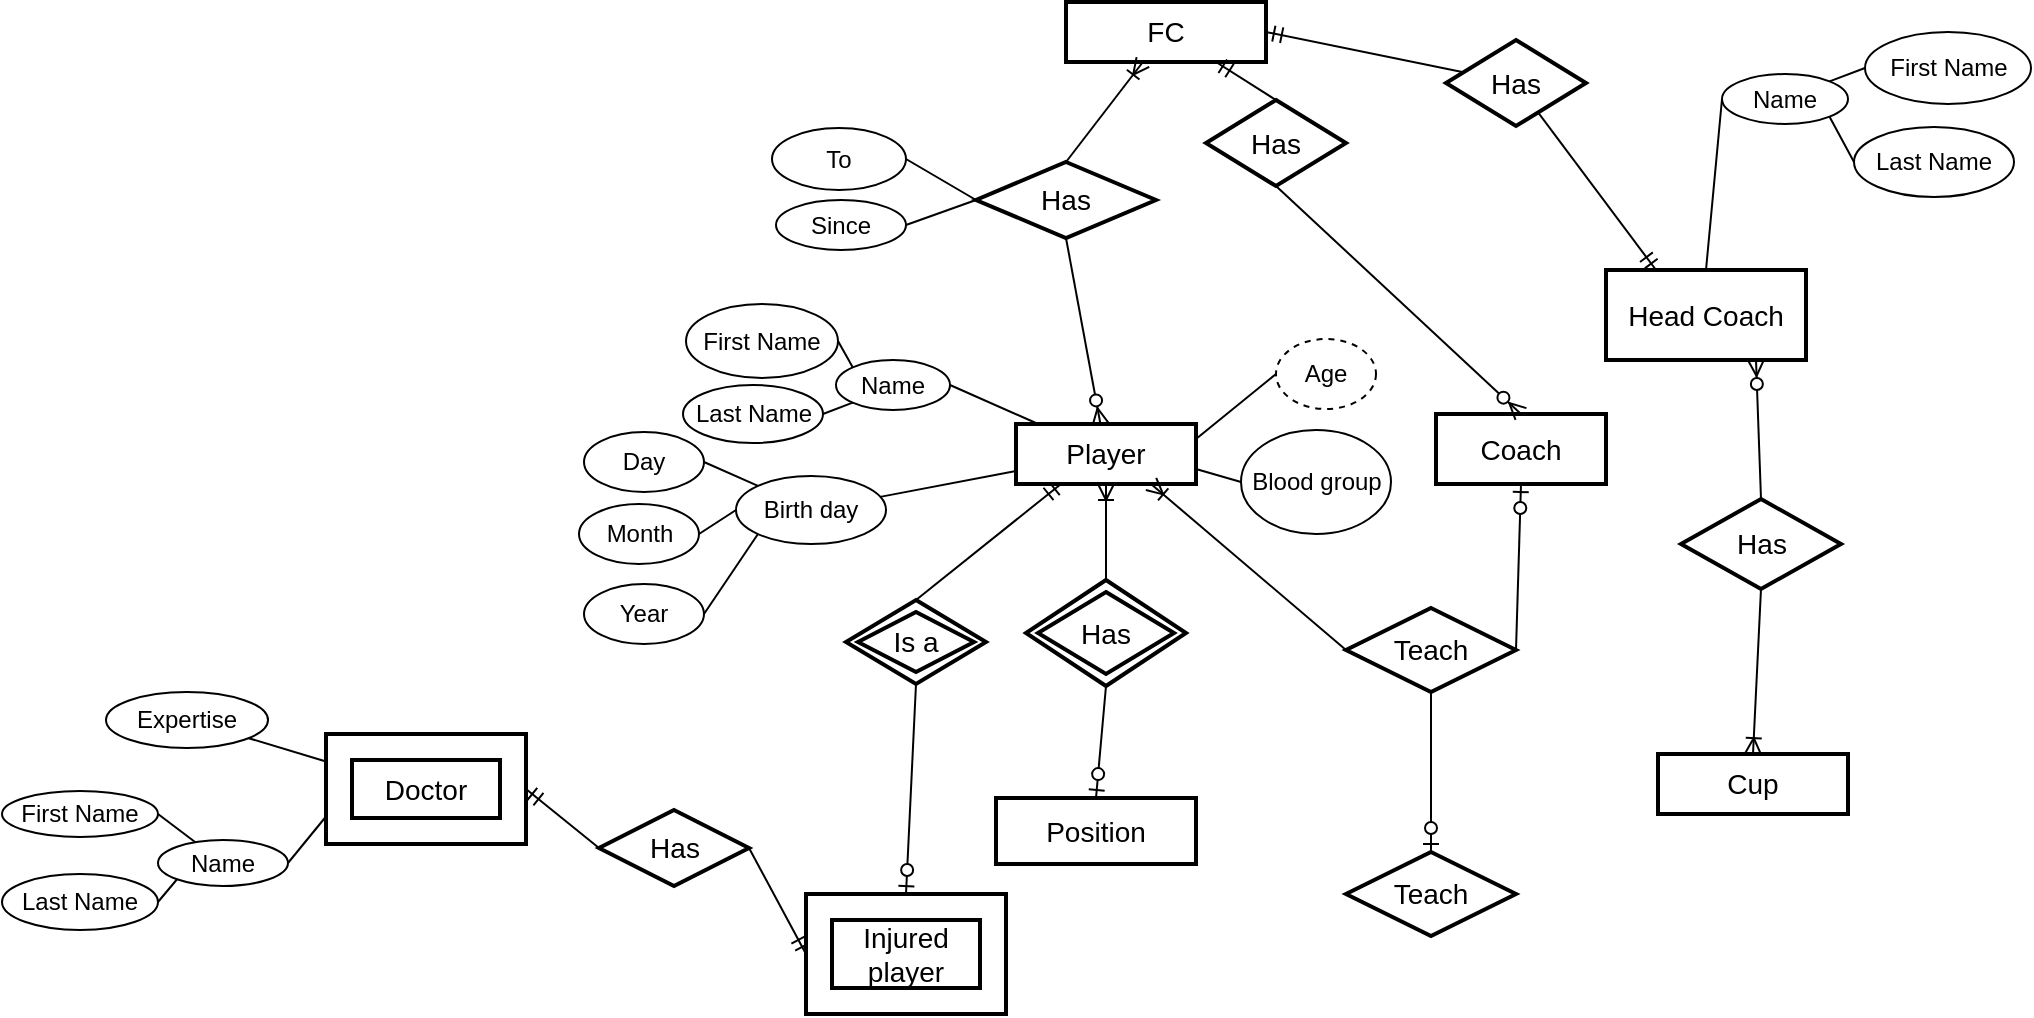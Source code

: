 <mxfile version="10.4.6" type="github"><diagram name="Page-1" id="e56a1550-8fbb-45ad-956c-1786394a9013"><mxGraphModel dx="2288" dy="627" grid="1" gridSize="10" guides="1" tooltips="1" connect="1" arrows="1" fold="1" page="1" pageScale="1" pageWidth="1100" pageHeight="850" background="#ffffff" math="0" shadow="0"><root><mxCell id="0"/><mxCell id="1" parent="0"/><mxCell id="apq4QGrBXz5iYKbzIYqq-2" value="FC" style="strokeWidth=2;whiteSpace=wrap;html=1;align=center;fontSize=14;" parent="1" vertex="1"><mxGeometry x="460" y="89" width="100" height="30" as="geometry"/></mxCell><mxCell id="apq4QGrBXz5iYKbzIYqq-28" style="rounded=0;orthogonalLoop=1;jettySize=auto;html=1;entryX=1;entryY=0.5;entryDx=0;entryDy=0;endArrow=none;endFill=0;" parent="1" source="apq4QGrBXz5iYKbzIYqq-3" target="RYt1uZxcFI_-BedDhEhb-3" edge="1"><mxGeometry relative="1" as="geometry"><mxPoint x="575" y="315" as="targetPoint"/></mxGeometry></mxCell><mxCell id="apq4QGrBXz5iYKbzIYqq-36" style="rounded=0;orthogonalLoop=1;jettySize=auto;html=1;endArrow=none;endFill=0;" parent="1" source="apq4QGrBXz5iYKbzIYqq-3" target="RYt1uZxcFI_-BedDhEhb-1" edge="1"><mxGeometry relative="1" as="geometry"><mxPoint x="330" y="350" as="targetPoint"/></mxGeometry></mxCell><mxCell id="apq4QGrBXz5iYKbzIYqq-57" style="rounded=0;orthogonalLoop=1;jettySize=auto;html=1;exitX=1;exitY=0.75;exitDx=0;exitDy=0;entryX=0;entryY=0.5;entryDx=0;entryDy=0;endArrow=none;endFill=0;" parent="1" source="apq4QGrBXz5iYKbzIYqq-3" target="apq4QGrBXz5iYKbzIYqq-29" edge="1"><mxGeometry relative="1" as="geometry"/></mxCell><mxCell id="apq4QGrBXz5iYKbzIYqq-58" style="rounded=0;orthogonalLoop=1;jettySize=auto;html=1;exitX=1;exitY=0.25;exitDx=0;exitDy=0;entryX=0;entryY=0.5;entryDx=0;entryDy=0;endArrow=none;endFill=0;" parent="1" source="apq4QGrBXz5iYKbzIYqq-3" target="apq4QGrBXz5iYKbzIYqq-32" edge="1"><mxGeometry relative="1" as="geometry"/></mxCell><mxCell id="apq4QGrBXz5iYKbzIYqq-3" value="Player&lt;br&gt;" style="strokeWidth=2;whiteSpace=wrap;html=1;align=center;fontSize=14;" parent="1" vertex="1"><mxGeometry x="435" y="300" width="90" height="30" as="geometry"/></mxCell><mxCell id="apq4QGrBXz5iYKbzIYqq-10" style="rounded=0;orthogonalLoop=1;jettySize=auto;html=1;endArrow=ERzeroToMany;endFill=1;exitX=0.5;exitY=1;exitDx=0;exitDy=0;" parent="1" source="apq4QGrBXz5iYKbzIYqq-6" target="apq4QGrBXz5iYKbzIYqq-3" edge="1"><mxGeometry relative="1" as="geometry"/></mxCell><mxCell id="apq4QGrBXz5iYKbzIYqq-11" style="rounded=0;orthogonalLoop=1;jettySize=auto;html=1;endArrow=ERoneToMany;endFill=0;exitX=0.5;exitY=0;exitDx=0;exitDy=0;" parent="1" source="apq4QGrBXz5iYKbzIYqq-6" target="apq4QGrBXz5iYKbzIYqq-2" edge="1"><mxGeometry relative="1" as="geometry"/></mxCell><mxCell id="BGSauwcj2o7iFnSYqg16-22" style="rounded=0;orthogonalLoop=1;jettySize=auto;html=1;exitX=0;exitY=0.5;exitDx=0;exitDy=0;endArrow=none;endFill=0;entryX=1;entryY=0.5;entryDx=0;entryDy=0;" parent="1" source="apq4QGrBXz5iYKbzIYqq-6" target="BGSauwcj2o7iFnSYqg16-19" edge="1"><mxGeometry relative="1" as="geometry"><mxPoint x="320" y="128" as="targetPoint"/></mxGeometry></mxCell><mxCell id="BGSauwcj2o7iFnSYqg16-23" style="rounded=0;orthogonalLoop=1;jettySize=auto;html=1;exitX=0;exitY=0.5;exitDx=0;exitDy=0;entryX=1;entryY=0.5;entryDx=0;entryDy=0;endArrow=none;endFill=0;" parent="1" source="apq4QGrBXz5iYKbzIYqq-6" target="BGSauwcj2o7iFnSYqg16-18" edge="1"><mxGeometry relative="1" as="geometry"/></mxCell><mxCell id="apq4QGrBXz5iYKbzIYqq-6" value="Has" style="shape=rhombus;strokeWidth=2;fontSize=17;perimeter=rhombusPerimeter;whiteSpace=wrap;html=1;align=center;fontSize=14;" parent="1" vertex="1"><mxGeometry x="415" y="169" width="90" height="38" as="geometry"/></mxCell><mxCell id="apq4QGrBXz5iYKbzIYqq-14" style="edgeStyle=orthogonalEdgeStyle;rounded=0;orthogonalLoop=1;jettySize=auto;html=1;entryX=0.5;entryY=1;entryDx=0;entryDy=0;exitX=0.5;exitY=0;exitDx=0;exitDy=0;endArrow=ERoneToMany;endFill=0;" parent="1" source="BGSauwcj2o7iFnSYqg16-17" target="apq4QGrBXz5iYKbzIYqq-3" edge="1"><mxGeometry relative="1" as="geometry"><mxPoint x="480" y="375" as="sourcePoint"/></mxGeometry></mxCell><mxCell id="apq4QGrBXz5iYKbzIYqq-15" style="rounded=0;orthogonalLoop=1;jettySize=auto;html=1;entryX=0.5;entryY=0;entryDx=0;entryDy=0;exitX=0.5;exitY=1;exitDx=0;exitDy=0;endArrow=ERzeroToOne;endFill=1;" parent="1" source="BGSauwcj2o7iFnSYqg16-17" target="RYt1uZxcFI_-BedDhEhb-37" edge="1"><mxGeometry relative="1" as="geometry"><mxPoint x="480" y="440" as="sourcePoint"/><mxPoint x="480" y="490" as="targetPoint"/></mxGeometry></mxCell><mxCell id="apq4QGrBXz5iYKbzIYqq-26" style="rounded=0;orthogonalLoop=1;jettySize=auto;html=1;exitX=0;exitY=1;exitDx=0;exitDy=0;entryX=1;entryY=0.5;entryDx=0;entryDy=0;endArrow=none;endFill=0;" parent="1" source="RYt1uZxcFI_-BedDhEhb-3" target="apq4QGrBXz5iYKbzIYqq-20" edge="1"><mxGeometry relative="1" as="geometry"><mxPoint x="462.5" y="335.5" as="sourcePoint"/></mxGeometry></mxCell><mxCell id="apq4QGrBXz5iYKbzIYqq-71" style="rounded=0;orthogonalLoop=1;jettySize=auto;html=1;exitX=0;exitY=0;exitDx=0;exitDy=0;entryX=1;entryY=0.5;entryDx=0;entryDy=0;endArrow=none;endFill=0;" parent="1" source="RYt1uZxcFI_-BedDhEhb-3" target="apq4QGrBXz5iYKbzIYqq-18" edge="1"><mxGeometry relative="1" as="geometry"><mxPoint x="417.5" y="300.5" as="sourcePoint"/></mxGeometry></mxCell><mxCell id="apq4QGrBXz5iYKbzIYqq-18" value="First Name&lt;br&gt;" style="ellipse;whiteSpace=wrap;html=1;" parent="1" vertex="1"><mxGeometry x="270" y="240" width="76" height="37" as="geometry"/></mxCell><mxCell id="apq4QGrBXz5iYKbzIYqq-20" value="Last Name" style="ellipse;whiteSpace=wrap;html=1;" parent="1" vertex="1"><mxGeometry x="268.5" y="280.5" width="70" height="29" as="geometry"/></mxCell><mxCell id="apq4QGrBXz5iYKbzIYqq-29" value="Blood group" style="ellipse;whiteSpace=wrap;html=1;" parent="1" vertex="1"><mxGeometry x="547.5" y="303" width="75" height="52" as="geometry"/></mxCell><mxCell id="apq4QGrBXz5iYKbzIYqq-32" value="Age" style="ellipse;whiteSpace=wrap;html=1;dashed=1;" parent="1" vertex="1"><mxGeometry x="565" y="257.5" width="50" height="35" as="geometry"/></mxCell><mxCell id="apq4QGrBXz5iYKbzIYqq-41" style="rounded=0;orthogonalLoop=1;jettySize=auto;html=1;entryX=1;entryY=0.5;entryDx=0;entryDy=0;exitX=0;exitY=0.5;exitDx=0;exitDy=0;endArrow=none;endFill=0;" parent="1" source="RYt1uZxcFI_-BedDhEhb-1" target="apq4QGrBXz5iYKbzIYqq-38" edge="1"><mxGeometry relative="1" as="geometry"><mxPoint x="275" y="350" as="sourcePoint"/></mxGeometry></mxCell><mxCell id="apq4QGrBXz5iYKbzIYqq-59" style="rounded=0;orthogonalLoop=1;jettySize=auto;html=1;exitX=0;exitY=1;exitDx=0;exitDy=0;entryX=1;entryY=0.5;entryDx=0;entryDy=0;endArrow=none;endFill=0;" parent="1" source="RYt1uZxcFI_-BedDhEhb-1" target="apq4QGrBXz5iYKbzIYqq-39" edge="1"><mxGeometry relative="1" as="geometry"><mxPoint x="291" y="375" as="sourcePoint"/></mxGeometry></mxCell><mxCell id="apq4QGrBXz5iYKbzIYqq-60" style="rounded=0;orthogonalLoop=1;jettySize=auto;html=1;exitX=0;exitY=0;exitDx=0;exitDy=0;entryX=1;entryY=0.5;entryDx=0;entryDy=0;endArrow=none;endFill=0;" parent="1" source="RYt1uZxcFI_-BedDhEhb-1" target="apq4QGrBXz5iYKbzIYqq-37" edge="1"><mxGeometry relative="1" as="geometry"><mxPoint x="291" y="325" as="sourcePoint"/></mxGeometry></mxCell><mxCell id="apq4QGrBXz5iYKbzIYqq-37" value="Day" style="ellipse;whiteSpace=wrap;html=1;" parent="1" vertex="1"><mxGeometry x="219" y="304" width="60" height="30" as="geometry"/></mxCell><mxCell id="apq4QGrBXz5iYKbzIYqq-38" value="Month" style="ellipse;whiteSpace=wrap;html=1;" parent="1" vertex="1"><mxGeometry x="216.5" y="340" width="60" height="30" as="geometry"/></mxCell><mxCell id="apq4QGrBXz5iYKbzIYqq-39" value="Year" style="ellipse;whiteSpace=wrap;html=1;" parent="1" vertex="1"><mxGeometry x="219" y="380" width="60" height="30" as="geometry"/></mxCell><mxCell id="apq4QGrBXz5iYKbzIYqq-52" style="rounded=0;orthogonalLoop=1;jettySize=auto;html=1;entryX=0;entryY=0.5;entryDx=0;entryDy=0;endArrow=none;endFill=0;exitX=0.5;exitY=0;exitDx=0;exitDy=0;" parent="1" source="apq4QGrBXz5iYKbzIYqq-43" target="RYt1uZxcFI_-BedDhEhb-12" edge="1"><mxGeometry relative="1" as="geometry"><mxPoint x="998" y="210" as="targetPoint"/></mxGeometry></mxCell><mxCell id="apq4QGrBXz5iYKbzIYqq-43" value="Head Coach" style="strokeWidth=2;whiteSpace=wrap;html=1;align=center;fontSize=14;" parent="1" vertex="1"><mxGeometry x="730" y="223" width="100" height="45" as="geometry"/></mxCell><mxCell id="apq4QGrBXz5iYKbzIYqq-45" style="rounded=0;orthogonalLoop=1;jettySize=auto;html=1;entryX=0.25;entryY=0;entryDx=0;entryDy=0;endArrow=ERmandOne;endFill=0;" parent="1" source="apq4QGrBXz5iYKbzIYqq-44" target="apq4QGrBXz5iYKbzIYqq-43" edge="1"><mxGeometry relative="1" as="geometry"/></mxCell><mxCell id="apq4QGrBXz5iYKbzIYqq-46" style="rounded=0;orthogonalLoop=1;jettySize=auto;html=1;entryX=1;entryY=0.5;entryDx=0;entryDy=0;endArrow=ERmandOne;endFill=0;" parent="1" source="apq4QGrBXz5iYKbzIYqq-44" target="apq4QGrBXz5iYKbzIYqq-2" edge="1"><mxGeometry relative="1" as="geometry"/></mxCell><mxCell id="apq4QGrBXz5iYKbzIYqq-44" value="Has" style="shape=rhombus;strokeWidth=2;fontSize=17;perimeter=rhombusPerimeter;whiteSpace=wrap;html=1;align=center;fontSize=14;" parent="1" vertex="1"><mxGeometry x="650" y="108" width="70" height="43" as="geometry"/></mxCell><mxCell id="apq4QGrBXz5iYKbzIYqq-56" style="rounded=0;orthogonalLoop=1;jettySize=auto;html=1;entryX=0.75;entryY=1;entryDx=0;entryDy=0;strokeColor=#000000;endArrow=ERoneToMany;endFill=0;exitX=0;exitY=0.5;exitDx=0;exitDy=0;" parent="1" source="apq4QGrBXz5iYKbzIYqq-53" target="apq4QGrBXz5iYKbzIYqq-3" edge="1"><mxGeometry relative="1" as="geometry"/></mxCell><mxCell id="apq4QGrBXz5iYKbzIYqq-61" style="rounded=0;orthogonalLoop=1;jettySize=auto;html=1;exitX=1;exitY=0.5;exitDx=0;exitDy=0;entryX=0.5;entryY=1;entryDx=0;entryDy=0;endArrow=ERzeroToOne;endFill=1;" parent="1" source="apq4QGrBXz5iYKbzIYqq-53" target="RYt1uZxcFI_-BedDhEhb-16" edge="1"><mxGeometry relative="1" as="geometry"/></mxCell><mxCell id="RYt1uZxcFI_-BedDhEhb-44" value="" style="edgeStyle=none;rounded=0;orthogonalLoop=1;jettySize=auto;html=1;endArrow=ERzeroToOne;endFill=1;strokeColor=#000000;" edge="1" parent="1" source="apq4QGrBXz5iYKbzIYqq-53" target="RYt1uZxcFI_-BedDhEhb-43"><mxGeometry relative="1" as="geometry"/></mxCell><mxCell id="apq4QGrBXz5iYKbzIYqq-53" value="Teach" style="shape=rhombus;strokeWidth=2;fontSize=17;perimeter=rhombusPerimeter;whiteSpace=wrap;html=1;align=center;fontSize=14;" parent="1" vertex="1"><mxGeometry x="600" y="392" width="85" height="42" as="geometry"/></mxCell><mxCell id="RYt1uZxcFI_-BedDhEhb-43" value="Teach" style="shape=rhombus;strokeWidth=2;fontSize=17;perimeter=rhombusPerimeter;whiteSpace=wrap;html=1;align=center;fontSize=14;" vertex="1" parent="1"><mxGeometry x="600" y="514" width="85" height="42" as="geometry"/></mxCell><mxCell id="apq4QGrBXz5iYKbzIYqq-62" style="rounded=0;orthogonalLoop=1;jettySize=auto;html=1;exitX=0.5;exitY=0;exitDx=0;exitDy=0;entryX=0.75;entryY=1;entryDx=0;entryDy=0;endArrow=ERzeroToMany;endFill=1;" parent="1" source="apq4QGrBXz5iYKbzIYqq-54" target="apq4QGrBXz5iYKbzIYqq-43" edge="1"><mxGeometry relative="1" as="geometry"/></mxCell><mxCell id="apq4QGrBXz5iYKbzIYqq-64" style="rounded=0;orthogonalLoop=1;jettySize=auto;html=1;exitX=0.5;exitY=1;exitDx=0;exitDy=0;entryX=0.5;entryY=0;entryDx=0;entryDy=0;endArrow=ERoneToMany;endFill=0;" parent="1" source="apq4QGrBXz5iYKbzIYqq-54" target="apq4QGrBXz5iYKbzIYqq-63" edge="1"><mxGeometry relative="1" as="geometry"/></mxCell><mxCell id="apq4QGrBXz5iYKbzIYqq-54" value="Has" style="shape=rhombus;strokeWidth=2;fontSize=17;perimeter=rhombusPerimeter;whiteSpace=wrap;html=1;align=center;fontSize=14;" parent="1" vertex="1"><mxGeometry x="767.5" y="337.5" width="80" height="45" as="geometry"/></mxCell><mxCell id="apq4QGrBXz5iYKbzIYqq-63" value="Cup" style="strokeWidth=2;whiteSpace=wrap;html=1;align=center;fontSize=14;" parent="1" vertex="1"><mxGeometry x="756" y="465" width="95" height="30" as="geometry"/></mxCell><mxCell id="BGSauwcj2o7iFnSYqg16-9" style="rounded=0;orthogonalLoop=1;jettySize=auto;html=1;exitX=1;exitY=0.5;exitDx=0;exitDy=0;entryX=0;entryY=0.75;entryDx=0;entryDy=0;endArrow=none;endFill=0;" parent="1" source="RYt1uZxcFI_-BedDhEhb-2" target="RYt1uZxcFI_-BedDhEhb-38" edge="1"><mxGeometry relative="1" as="geometry"><mxPoint x="-20" y="532" as="sourcePoint"/><mxPoint x="150" y="557" as="targetPoint"/></mxGeometry></mxCell><mxCell id="BGSauwcj2o7iFnSYqg16-16" style="rounded=0;orthogonalLoop=1;jettySize=auto;html=1;endArrow=none;endFill=0;exitX=0;exitY=0.25;exitDx=0;exitDy=0;" parent="1" source="RYt1uZxcFI_-BedDhEhb-38" target="BGSauwcj2o7iFnSYqg16-15" edge="1"><mxGeometry relative="1" as="geometry"><mxPoint x="105" y="528.224" as="sourcePoint"/></mxGeometry></mxCell><mxCell id="BGSauwcj2o7iFnSYqg16-7" style="rounded=0;orthogonalLoop=1;jettySize=auto;html=1;entryX=1;entryY=0.5;entryDx=0;entryDy=0;endArrow=none;endFill=0;" parent="1" source="RYt1uZxcFI_-BedDhEhb-2" target="BGSauwcj2o7iFnSYqg16-5" edge="1"><mxGeometry relative="1" as="geometry"><mxPoint x="24" y="407.5" as="sourcePoint"/></mxGeometry></mxCell><mxCell id="BGSauwcj2o7iFnSYqg16-8" style="rounded=0;orthogonalLoop=1;jettySize=auto;html=1;exitX=0;exitY=1;exitDx=0;exitDy=0;entryX=1;entryY=0.5;entryDx=0;entryDy=0;endArrow=none;endFill=0;" parent="1" source="RYt1uZxcFI_-BedDhEhb-2" target="BGSauwcj2o7iFnSYqg16-6" edge="1"><mxGeometry relative="1" as="geometry"><mxPoint x="24" y="457.5" as="sourcePoint"/></mxGeometry></mxCell><mxCell id="BGSauwcj2o7iFnSYqg16-5" value="First Name&lt;br&gt;" style="ellipse;whiteSpace=wrap;html=1;" parent="1" vertex="1"><mxGeometry x="-72" y="483.5" width="78" height="23" as="geometry"/></mxCell><mxCell id="BGSauwcj2o7iFnSYqg16-6" value="Last Name" style="ellipse;whiteSpace=wrap;html=1;" parent="1" vertex="1"><mxGeometry x="-72" y="525" width="78" height="28" as="geometry"/></mxCell><mxCell id="BGSauwcj2o7iFnSYqg16-12" style="rounded=0;orthogonalLoop=1;jettySize=auto;html=1;entryX=1;entryY=0.5;entryDx=0;entryDy=0;endArrow=ERmandOne;endFill=0;exitX=0;exitY=0.5;exitDx=0;exitDy=0;" parent="1" source="BGSauwcj2o7iFnSYqg16-11" target="RYt1uZxcFI_-BedDhEhb-38" edge="1"><mxGeometry relative="1" as="geometry"><mxPoint x="245" y="582" as="targetPoint"/></mxGeometry></mxCell><mxCell id="BGSauwcj2o7iFnSYqg16-13" style="rounded=0;orthogonalLoop=1;jettySize=auto;html=1;exitX=1;exitY=0.5;exitDx=0;exitDy=0;entryX=0;entryY=0.5;entryDx=0;entryDy=0;endArrow=ERmandOne;endFill=0;" parent="1" source="BGSauwcj2o7iFnSYqg16-11" target="RYt1uZxcFI_-BedDhEhb-28" edge="1"><mxGeometry relative="1" as="geometry"/></mxCell><mxCell id="BGSauwcj2o7iFnSYqg16-11" value="Has" style="shape=rhombus;strokeWidth=2;fontSize=17;perimeter=rhombusPerimeter;whiteSpace=wrap;html=1;align=center;fontSize=14;" parent="1" vertex="1"><mxGeometry x="226.5" y="493" width="75" height="38" as="geometry"/></mxCell><mxCell id="BGSauwcj2o7iFnSYqg16-15" value="Expertise" style="ellipse;whiteSpace=wrap;html=1;" parent="1" vertex="1"><mxGeometry x="-20" y="434" width="81" height="28" as="geometry"/></mxCell><mxCell id="BGSauwcj2o7iFnSYqg16-17" value="Has" style="shape=rhombus;double=1;strokeWidth=2;fontSize=17;perimeter=rhombusPerimeter;whiteSpace=wrap;html=1;align=center;fontSize=14;" parent="1" vertex="1"><mxGeometry x="440" y="378" width="80" height="53" as="geometry"/></mxCell><mxCell id="BGSauwcj2o7iFnSYqg16-18" value="To" style="ellipse;whiteSpace=wrap;html=1;" parent="1" vertex="1"><mxGeometry x="313" y="152" width="67" height="31" as="geometry"/></mxCell><mxCell id="BGSauwcj2o7iFnSYqg16-19" value="Since" style="ellipse;whiteSpace=wrap;html=1;" parent="1" vertex="1"><mxGeometry x="315" y="188" width="65" height="25" as="geometry"/></mxCell><mxCell id="RYt1uZxcFI_-BedDhEhb-1" value="Birth day" style="ellipse;whiteSpace=wrap;html=1;" vertex="1" parent="1"><mxGeometry x="295" y="326" width="75" height="34" as="geometry"/></mxCell><mxCell id="RYt1uZxcFI_-BedDhEhb-2" value="Name" style="ellipse;whiteSpace=wrap;html=1;" vertex="1" parent="1"><mxGeometry x="6" y="508" width="65" height="23" as="geometry"/></mxCell><mxCell id="RYt1uZxcFI_-BedDhEhb-3" value="Name" style="ellipse;whiteSpace=wrap;html=1;" vertex="1" parent="1"><mxGeometry x="345" y="268" width="57" height="25" as="geometry"/></mxCell><mxCell id="RYt1uZxcFI_-BedDhEhb-8" style="rounded=0;orthogonalLoop=1;jettySize=auto;html=1;exitX=1;exitY=1;exitDx=0;exitDy=0;entryX=0;entryY=0.5;entryDx=0;entryDy=0;endArrow=none;endFill=0;" edge="1" parent="1" source="RYt1uZxcFI_-BedDhEhb-12" target="RYt1uZxcFI_-BedDhEhb-11"><mxGeometry relative="1" as="geometry"><mxPoint x="935" y="162.5" as="sourcePoint"/></mxGeometry></mxCell><mxCell id="RYt1uZxcFI_-BedDhEhb-9" style="rounded=0;orthogonalLoop=1;jettySize=auto;html=1;exitX=1;exitY=0;exitDx=0;exitDy=0;entryX=0;entryY=0.5;entryDx=0;entryDy=0;endArrow=none;endFill=0;" edge="1" parent="1" source="RYt1uZxcFI_-BedDhEhb-12" target="RYt1uZxcFI_-BedDhEhb-10"><mxGeometry relative="1" as="geometry"><mxPoint x="890" y="127.5" as="sourcePoint"/></mxGeometry></mxCell><mxCell id="RYt1uZxcFI_-BedDhEhb-10" value="First Name&lt;br&gt;" style="ellipse;whiteSpace=wrap;html=1;" vertex="1" parent="1"><mxGeometry x="859.5" y="104" width="83" height="36" as="geometry"/></mxCell><mxCell id="RYt1uZxcFI_-BedDhEhb-11" value="Last Name" style="ellipse;whiteSpace=wrap;html=1;" vertex="1" parent="1"><mxGeometry x="854" y="151.5" width="80" height="35" as="geometry"/></mxCell><mxCell id="RYt1uZxcFI_-BedDhEhb-12" value="Name" style="ellipse;whiteSpace=wrap;html=1;" vertex="1" parent="1"><mxGeometry x="788" y="125" width="63" height="25" as="geometry"/></mxCell><mxCell id="RYt1uZxcFI_-BedDhEhb-16" value="Coach" style="strokeWidth=2;whiteSpace=wrap;html=1;align=center;fontSize=14;" vertex="1" parent="1"><mxGeometry x="645" y="295" width="85" height="35" as="geometry"/></mxCell><mxCell id="RYt1uZxcFI_-BedDhEhb-23" style="edgeStyle=none;rounded=0;orthogonalLoop=1;jettySize=auto;html=1;exitX=0.5;exitY=0;exitDx=0;exitDy=0;entryX=0.75;entryY=1;entryDx=0;entryDy=0;endArrow=ERmandOne;endFill=0;strokeColor=#000000;" edge="1" parent="1" source="RYt1uZxcFI_-BedDhEhb-22" target="apq4QGrBXz5iYKbzIYqq-2"><mxGeometry relative="1" as="geometry"/></mxCell><mxCell id="RYt1uZxcFI_-BedDhEhb-24" style="edgeStyle=none;rounded=0;orthogonalLoop=1;jettySize=auto;html=1;exitX=0.5;exitY=1;exitDx=0;exitDy=0;entryX=0.5;entryY=0;entryDx=0;entryDy=0;endArrow=ERzeroToMany;endFill=1;strokeColor=#000000;" edge="1" parent="1" source="RYt1uZxcFI_-BedDhEhb-22" target="RYt1uZxcFI_-BedDhEhb-16"><mxGeometry relative="1" as="geometry"/></mxCell><mxCell id="RYt1uZxcFI_-BedDhEhb-22" value="Has" style="shape=rhombus;strokeWidth=2;fontSize=17;perimeter=rhombusPerimeter;whiteSpace=wrap;html=1;align=center;fontSize=14;" vertex="1" parent="1"><mxGeometry x="530" y="138" width="70" height="43" as="geometry"/></mxCell><mxCell id="RYt1uZxcFI_-BedDhEhb-28" value="Injured player&lt;br&gt;" style="shape=ext;strokeWidth=2;margin=10;double=1;whiteSpace=wrap;html=1;align=center;fontSize=14;" vertex="1" parent="1"><mxGeometry x="330" y="535" width="100" height="60" as="geometry"/></mxCell><mxCell id="RYt1uZxcFI_-BedDhEhb-30" style="edgeStyle=none;rounded=0;orthogonalLoop=1;jettySize=auto;html=1;exitX=0.5;exitY=1;exitDx=0;exitDy=0;entryX=0.5;entryY=0;entryDx=0;entryDy=0;endArrow=ERzeroToOne;endFill=1;strokeColor=#000000;" edge="1" parent="1" source="RYt1uZxcFI_-BedDhEhb-29" target="RYt1uZxcFI_-BedDhEhb-28"><mxGeometry relative="1" as="geometry"/></mxCell><mxCell id="RYt1uZxcFI_-BedDhEhb-31" style="edgeStyle=none;rounded=0;orthogonalLoop=1;jettySize=auto;html=1;exitX=0.5;exitY=0;exitDx=0;exitDy=0;entryX=0.25;entryY=1;entryDx=0;entryDy=0;endArrow=ERmandOne;endFill=0;strokeColor=#000000;" edge="1" parent="1" source="RYt1uZxcFI_-BedDhEhb-29" target="apq4QGrBXz5iYKbzIYqq-3"><mxGeometry relative="1" as="geometry"/></mxCell><mxCell id="RYt1uZxcFI_-BedDhEhb-29" value="Is a" style="shape=rhombus;double=1;strokeWidth=2;fontSize=17;perimeter=rhombusPerimeter;whiteSpace=wrap;html=1;align=center;fontSize=14;" vertex="1" parent="1"><mxGeometry x="350" y="388" width="70" height="42" as="geometry"/></mxCell><mxCell id="RYt1uZxcFI_-BedDhEhb-37" value="Position&lt;br&gt;" style="strokeWidth=2;whiteSpace=wrap;html=1;align=center;fontSize=14;" vertex="1" parent="1"><mxGeometry x="425" y="487" width="100" height="33" as="geometry"/></mxCell><mxCell id="RYt1uZxcFI_-BedDhEhb-38" value="Doctor&lt;br&gt;" style="shape=ext;strokeWidth=2;margin=10;double=1;whiteSpace=wrap;html=1;align=center;fontSize=14;" vertex="1" parent="1"><mxGeometry x="90" y="455" width="100" height="55" as="geometry"/></mxCell></root></mxGraphModel></diagram></mxfile>